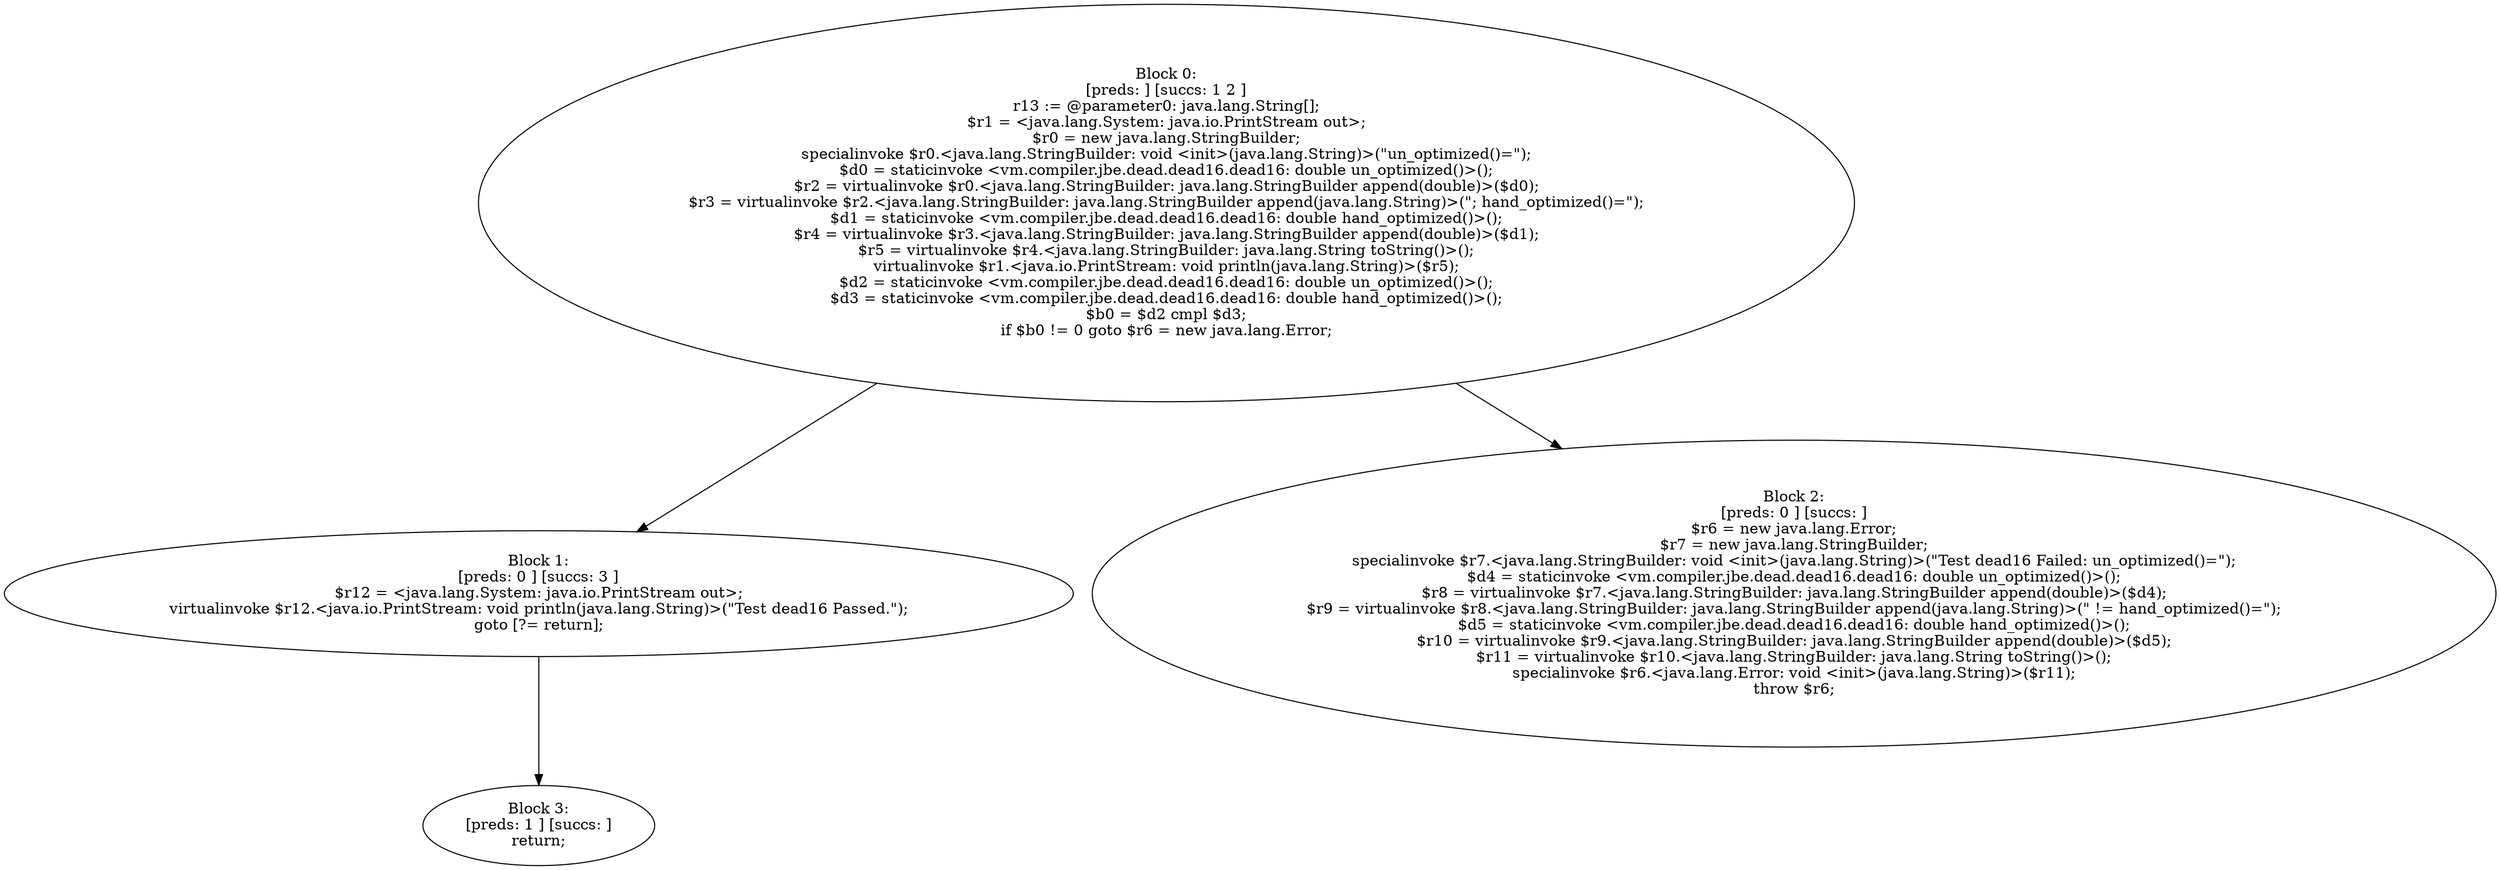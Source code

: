 digraph "unitGraph" {
    "Block 0:
[preds: ] [succs: 1 2 ]
r13 := @parameter0: java.lang.String[];
$r1 = <java.lang.System: java.io.PrintStream out>;
$r0 = new java.lang.StringBuilder;
specialinvoke $r0.<java.lang.StringBuilder: void <init>(java.lang.String)>(\"un_optimized()=\");
$d0 = staticinvoke <vm.compiler.jbe.dead.dead16.dead16: double un_optimized()>();
$r2 = virtualinvoke $r0.<java.lang.StringBuilder: java.lang.StringBuilder append(double)>($d0);
$r3 = virtualinvoke $r2.<java.lang.StringBuilder: java.lang.StringBuilder append(java.lang.String)>(\"; hand_optimized()=\");
$d1 = staticinvoke <vm.compiler.jbe.dead.dead16.dead16: double hand_optimized()>();
$r4 = virtualinvoke $r3.<java.lang.StringBuilder: java.lang.StringBuilder append(double)>($d1);
$r5 = virtualinvoke $r4.<java.lang.StringBuilder: java.lang.String toString()>();
virtualinvoke $r1.<java.io.PrintStream: void println(java.lang.String)>($r5);
$d2 = staticinvoke <vm.compiler.jbe.dead.dead16.dead16: double un_optimized()>();
$d3 = staticinvoke <vm.compiler.jbe.dead.dead16.dead16: double hand_optimized()>();
$b0 = $d2 cmpl $d3;
if $b0 != 0 goto $r6 = new java.lang.Error;
"
    "Block 1:
[preds: 0 ] [succs: 3 ]
$r12 = <java.lang.System: java.io.PrintStream out>;
virtualinvoke $r12.<java.io.PrintStream: void println(java.lang.String)>(\"Test dead16 Passed.\");
goto [?= return];
"
    "Block 2:
[preds: 0 ] [succs: ]
$r6 = new java.lang.Error;
$r7 = new java.lang.StringBuilder;
specialinvoke $r7.<java.lang.StringBuilder: void <init>(java.lang.String)>(\"Test dead16 Failed: un_optimized()=\");
$d4 = staticinvoke <vm.compiler.jbe.dead.dead16.dead16: double un_optimized()>();
$r8 = virtualinvoke $r7.<java.lang.StringBuilder: java.lang.StringBuilder append(double)>($d4);
$r9 = virtualinvoke $r8.<java.lang.StringBuilder: java.lang.StringBuilder append(java.lang.String)>(\" != hand_optimized()=\");
$d5 = staticinvoke <vm.compiler.jbe.dead.dead16.dead16: double hand_optimized()>();
$r10 = virtualinvoke $r9.<java.lang.StringBuilder: java.lang.StringBuilder append(double)>($d5);
$r11 = virtualinvoke $r10.<java.lang.StringBuilder: java.lang.String toString()>();
specialinvoke $r6.<java.lang.Error: void <init>(java.lang.String)>($r11);
throw $r6;
"
    "Block 3:
[preds: 1 ] [succs: ]
return;
"
    "Block 0:
[preds: ] [succs: 1 2 ]
r13 := @parameter0: java.lang.String[];
$r1 = <java.lang.System: java.io.PrintStream out>;
$r0 = new java.lang.StringBuilder;
specialinvoke $r0.<java.lang.StringBuilder: void <init>(java.lang.String)>(\"un_optimized()=\");
$d0 = staticinvoke <vm.compiler.jbe.dead.dead16.dead16: double un_optimized()>();
$r2 = virtualinvoke $r0.<java.lang.StringBuilder: java.lang.StringBuilder append(double)>($d0);
$r3 = virtualinvoke $r2.<java.lang.StringBuilder: java.lang.StringBuilder append(java.lang.String)>(\"; hand_optimized()=\");
$d1 = staticinvoke <vm.compiler.jbe.dead.dead16.dead16: double hand_optimized()>();
$r4 = virtualinvoke $r3.<java.lang.StringBuilder: java.lang.StringBuilder append(double)>($d1);
$r5 = virtualinvoke $r4.<java.lang.StringBuilder: java.lang.String toString()>();
virtualinvoke $r1.<java.io.PrintStream: void println(java.lang.String)>($r5);
$d2 = staticinvoke <vm.compiler.jbe.dead.dead16.dead16: double un_optimized()>();
$d3 = staticinvoke <vm.compiler.jbe.dead.dead16.dead16: double hand_optimized()>();
$b0 = $d2 cmpl $d3;
if $b0 != 0 goto $r6 = new java.lang.Error;
"->"Block 1:
[preds: 0 ] [succs: 3 ]
$r12 = <java.lang.System: java.io.PrintStream out>;
virtualinvoke $r12.<java.io.PrintStream: void println(java.lang.String)>(\"Test dead16 Passed.\");
goto [?= return];
";
    "Block 0:
[preds: ] [succs: 1 2 ]
r13 := @parameter0: java.lang.String[];
$r1 = <java.lang.System: java.io.PrintStream out>;
$r0 = new java.lang.StringBuilder;
specialinvoke $r0.<java.lang.StringBuilder: void <init>(java.lang.String)>(\"un_optimized()=\");
$d0 = staticinvoke <vm.compiler.jbe.dead.dead16.dead16: double un_optimized()>();
$r2 = virtualinvoke $r0.<java.lang.StringBuilder: java.lang.StringBuilder append(double)>($d0);
$r3 = virtualinvoke $r2.<java.lang.StringBuilder: java.lang.StringBuilder append(java.lang.String)>(\"; hand_optimized()=\");
$d1 = staticinvoke <vm.compiler.jbe.dead.dead16.dead16: double hand_optimized()>();
$r4 = virtualinvoke $r3.<java.lang.StringBuilder: java.lang.StringBuilder append(double)>($d1);
$r5 = virtualinvoke $r4.<java.lang.StringBuilder: java.lang.String toString()>();
virtualinvoke $r1.<java.io.PrintStream: void println(java.lang.String)>($r5);
$d2 = staticinvoke <vm.compiler.jbe.dead.dead16.dead16: double un_optimized()>();
$d3 = staticinvoke <vm.compiler.jbe.dead.dead16.dead16: double hand_optimized()>();
$b0 = $d2 cmpl $d3;
if $b0 != 0 goto $r6 = new java.lang.Error;
"->"Block 2:
[preds: 0 ] [succs: ]
$r6 = new java.lang.Error;
$r7 = new java.lang.StringBuilder;
specialinvoke $r7.<java.lang.StringBuilder: void <init>(java.lang.String)>(\"Test dead16 Failed: un_optimized()=\");
$d4 = staticinvoke <vm.compiler.jbe.dead.dead16.dead16: double un_optimized()>();
$r8 = virtualinvoke $r7.<java.lang.StringBuilder: java.lang.StringBuilder append(double)>($d4);
$r9 = virtualinvoke $r8.<java.lang.StringBuilder: java.lang.StringBuilder append(java.lang.String)>(\" != hand_optimized()=\");
$d5 = staticinvoke <vm.compiler.jbe.dead.dead16.dead16: double hand_optimized()>();
$r10 = virtualinvoke $r9.<java.lang.StringBuilder: java.lang.StringBuilder append(double)>($d5);
$r11 = virtualinvoke $r10.<java.lang.StringBuilder: java.lang.String toString()>();
specialinvoke $r6.<java.lang.Error: void <init>(java.lang.String)>($r11);
throw $r6;
";
    "Block 1:
[preds: 0 ] [succs: 3 ]
$r12 = <java.lang.System: java.io.PrintStream out>;
virtualinvoke $r12.<java.io.PrintStream: void println(java.lang.String)>(\"Test dead16 Passed.\");
goto [?= return];
"->"Block 3:
[preds: 1 ] [succs: ]
return;
";
}
